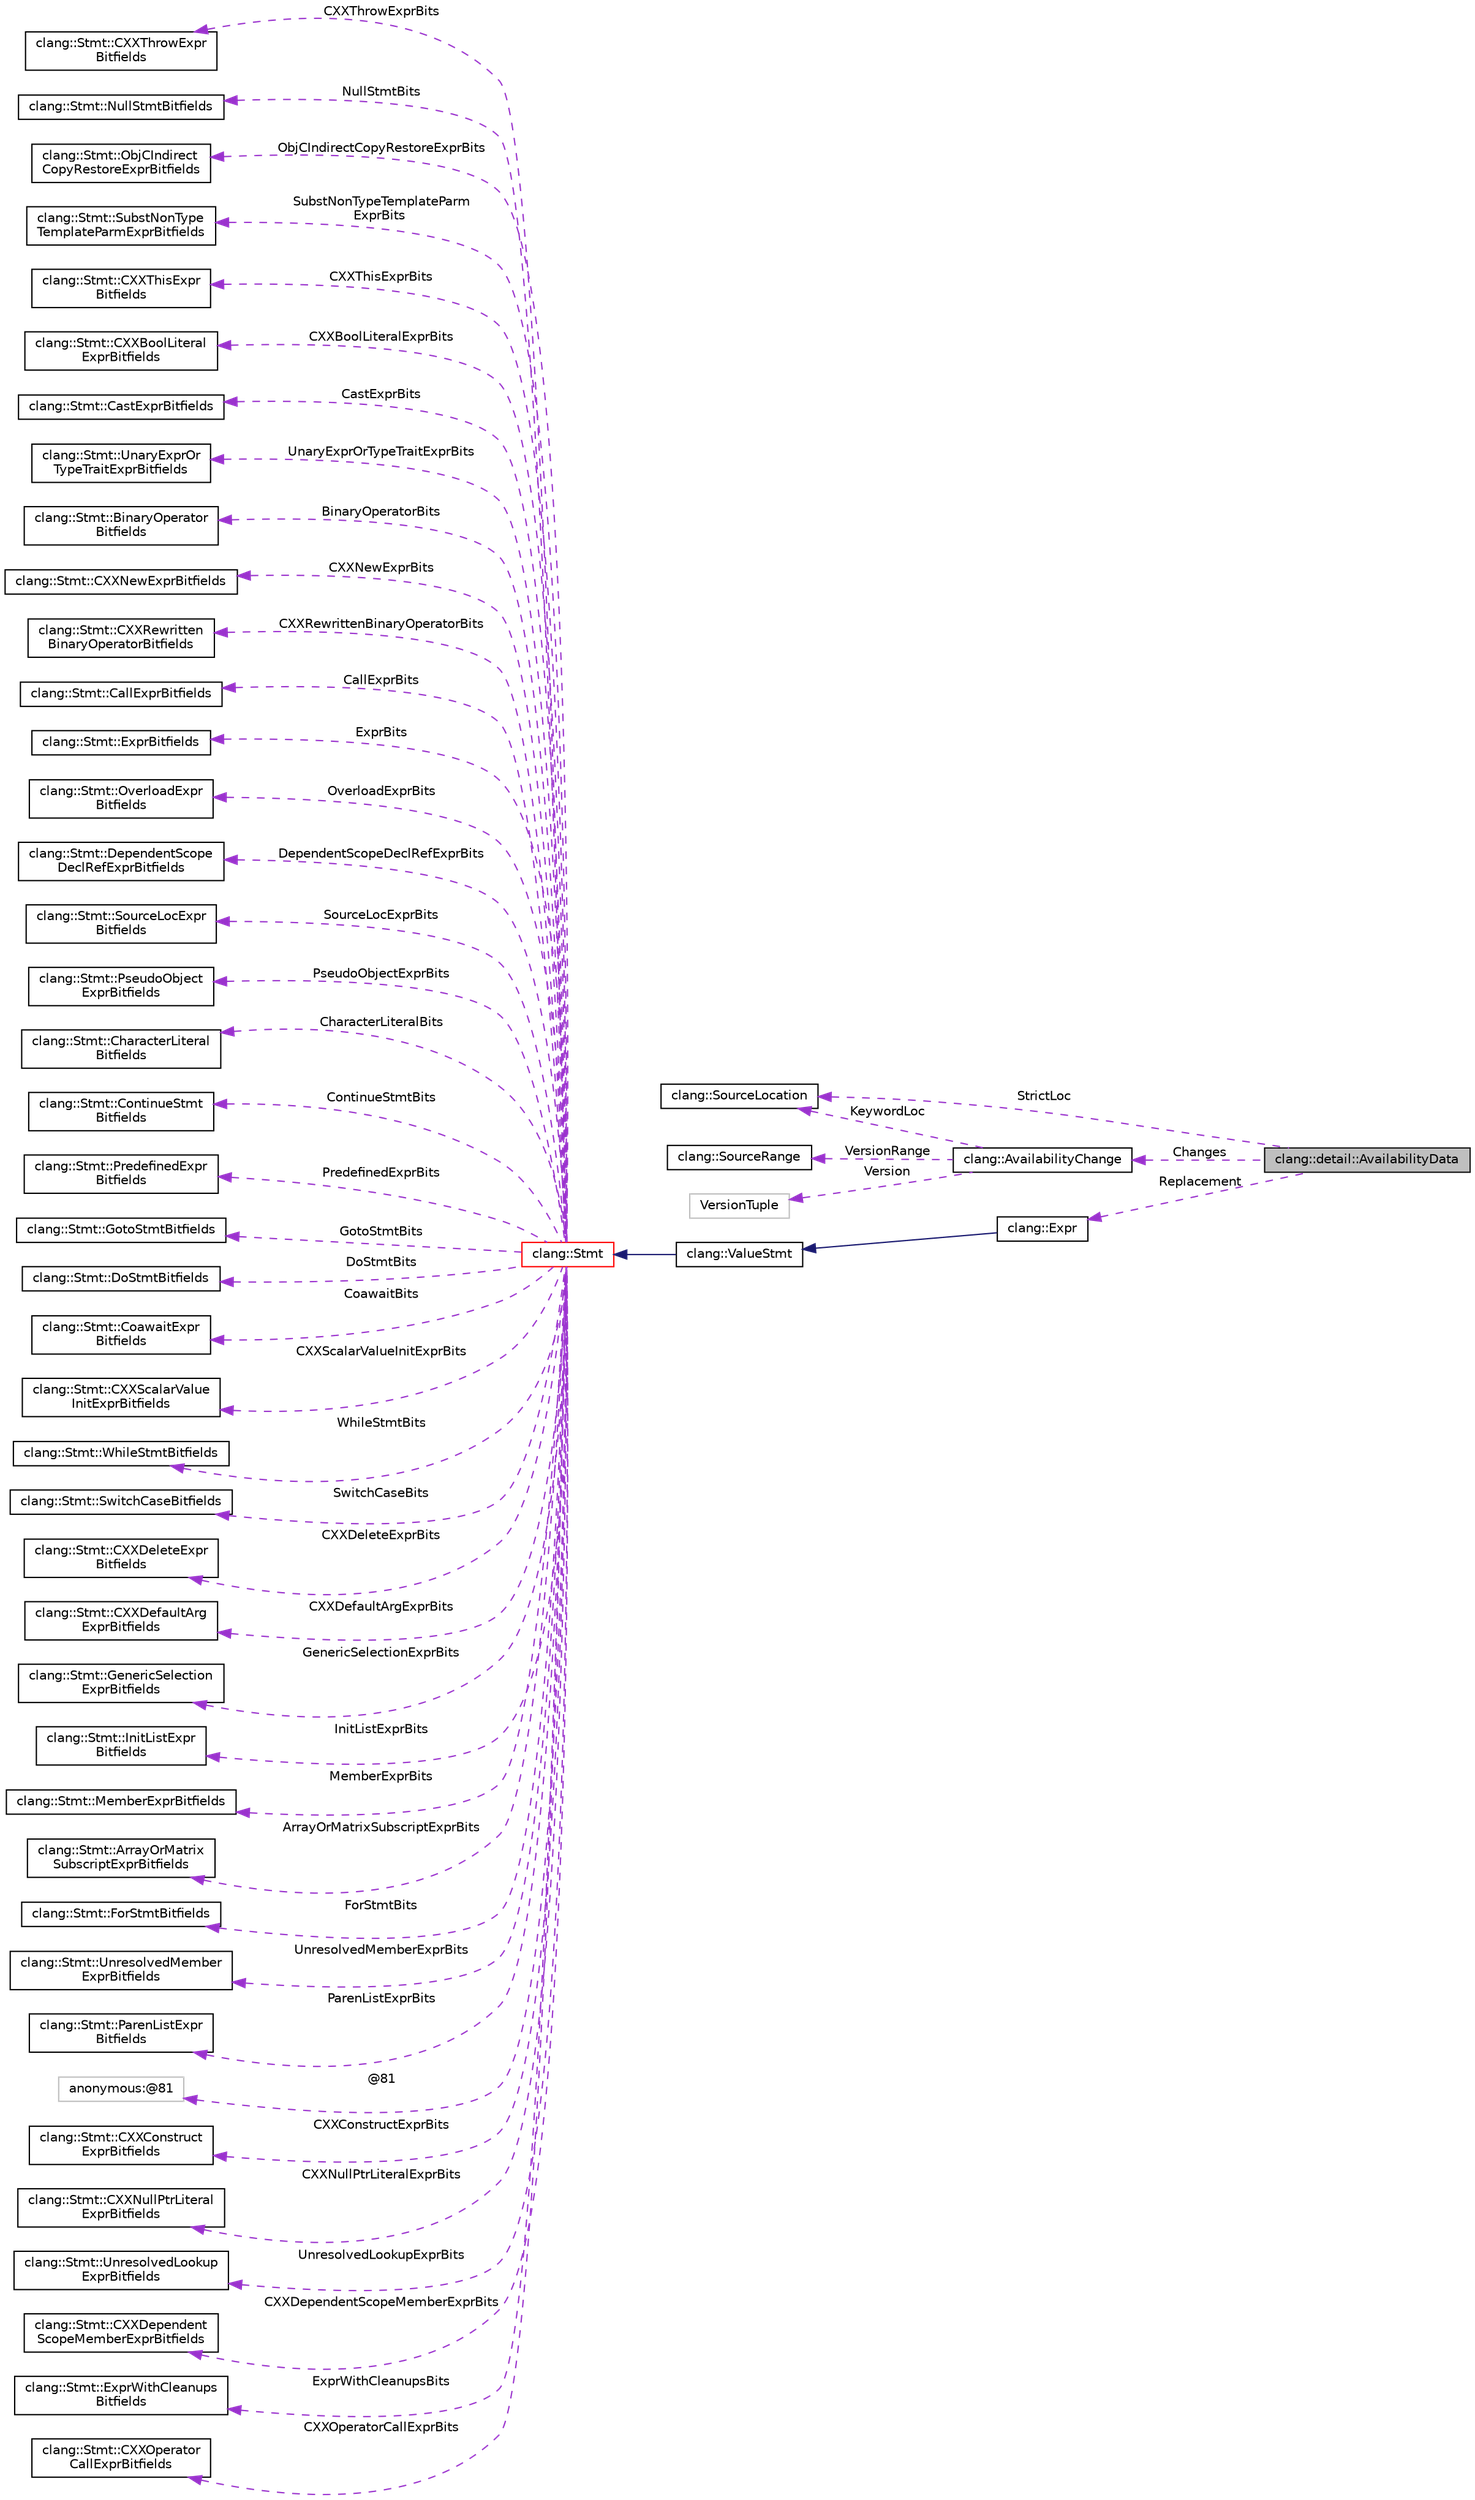 digraph "clang::detail::AvailabilityData"
{
 // LATEX_PDF_SIZE
  bgcolor="transparent";
  edge [fontname="Helvetica",fontsize="10",labelfontname="Helvetica",labelfontsize="10"];
  node [fontname="Helvetica",fontsize="10",shape=record];
  rankdir="LR";
  Node1 [label="clang::detail::AvailabilityData",height=0.2,width=0.4,color="black", fillcolor="grey75", style="filled", fontcolor="black",tooltip="Describes the trailing object for Availability attribute in ParsedAttr."];
  Node2 -> Node1 [dir="back",color="darkorchid3",fontsize="10",style="dashed",label=" StrictLoc" ,fontname="Helvetica"];
  Node2 [label="clang::SourceLocation",height=0.2,width=0.4,color="black",URL="$classclang_1_1SourceLocation.html",tooltip="Encodes a location in the source."];
  Node3 -> Node1 [dir="back",color="darkorchid3",fontsize="10",style="dashed",label=" Changes" ,fontname="Helvetica"];
  Node3 [label="clang::AvailabilityChange",height=0.2,width=0.4,color="black",URL="$structclang_1_1AvailabilityChange.html",tooltip="Represents information about a change in availability for an entity, which is part of the encoding of..."];
  Node4 -> Node3 [dir="back",color="darkorchid3",fontsize="10",style="dashed",label=" VersionRange" ,fontname="Helvetica"];
  Node4 [label="clang::SourceRange",height=0.2,width=0.4,color="black",URL="$classclang_1_1SourceRange.html",tooltip="A trivial tuple used to represent a source range."];
  Node5 -> Node3 [dir="back",color="darkorchid3",fontsize="10",style="dashed",label=" Version" ,fontname="Helvetica"];
  Node5 [label="VersionTuple",height=0.2,width=0.4,color="grey75",tooltip=" "];
  Node2 -> Node3 [dir="back",color="darkorchid3",fontsize="10",style="dashed",label=" KeywordLoc" ,fontname="Helvetica"];
  Node6 -> Node1 [dir="back",color="darkorchid3",fontsize="10",style="dashed",label=" Replacement" ,fontname="Helvetica"];
  Node6 [label="clang::Expr",height=0.2,width=0.4,color="black",URL="$classclang_1_1Expr.html",tooltip="This represents one expression."];
  Node7 -> Node6 [dir="back",color="midnightblue",fontsize="10",style="solid",fontname="Helvetica"];
  Node7 [label="clang::ValueStmt",height=0.2,width=0.4,color="black",URL="$classclang_1_1ValueStmt.html",tooltip="Represents a statement that could possibly have a value and type."];
  Node8 -> Node7 [dir="back",color="midnightblue",fontsize="10",style="solid",fontname="Helvetica"];
  Node8 [label="clang::Stmt",height=0.2,width=0.4,color="red",URL="$classclang_1_1Stmt.html",tooltip="Stmt - This represents one statement."];
  Node9 -> Node8 [dir="back",color="darkorchid3",fontsize="10",style="dashed",label=" CXXThrowExprBits" ,fontname="Helvetica"];
  Node9 [label="clang::Stmt::CXXThrowExpr\lBitfields",height=0.2,width=0.4,color="black",URL="$classclang_1_1Stmt_1_1CXXThrowExprBitfields.html",tooltip=" "];
  Node10 -> Node8 [dir="back",color="darkorchid3",fontsize="10",style="dashed",label=" NullStmtBits" ,fontname="Helvetica"];
  Node10 [label="clang::Stmt::NullStmtBitfields",height=0.2,width=0.4,color="black",URL="$classclang_1_1Stmt_1_1NullStmtBitfields.html",tooltip=" "];
  Node11 -> Node8 [dir="back",color="darkorchid3",fontsize="10",style="dashed",label=" ObjCIndirectCopyRestoreExprBits" ,fontname="Helvetica"];
  Node11 [label="clang::Stmt::ObjCIndirect\lCopyRestoreExprBitfields",height=0.2,width=0.4,color="black",URL="$classclang_1_1Stmt_1_1ObjCIndirectCopyRestoreExprBitfields.html",tooltip=" "];
  Node12 -> Node8 [dir="back",color="darkorchid3",fontsize="10",style="dashed",label=" SubstNonTypeTemplateParm\lExprBits" ,fontname="Helvetica"];
  Node12 [label="clang::Stmt::SubstNonType\lTemplateParmExprBitfields",height=0.2,width=0.4,color="black",URL="$classclang_1_1Stmt_1_1SubstNonTypeTemplateParmExprBitfields.html",tooltip=" "];
  Node13 -> Node8 [dir="back",color="darkorchid3",fontsize="10",style="dashed",label=" CXXThisExprBits" ,fontname="Helvetica"];
  Node13 [label="clang::Stmt::CXXThisExpr\lBitfields",height=0.2,width=0.4,color="black",URL="$classclang_1_1Stmt_1_1CXXThisExprBitfields.html",tooltip=" "];
  Node14 -> Node8 [dir="back",color="darkorchid3",fontsize="10",style="dashed",label=" CXXBoolLiteralExprBits" ,fontname="Helvetica"];
  Node14 [label="clang::Stmt::CXXBoolLiteral\lExprBitfields",height=0.2,width=0.4,color="black",URL="$classclang_1_1Stmt_1_1CXXBoolLiteralExprBitfields.html",tooltip=" "];
  Node15 -> Node8 [dir="back",color="darkorchid3",fontsize="10",style="dashed",label=" CastExprBits" ,fontname="Helvetica"];
  Node15 [label="clang::Stmt::CastExprBitfields",height=0.2,width=0.4,color="black",URL="$classclang_1_1Stmt_1_1CastExprBitfields.html",tooltip=" "];
  Node16 -> Node8 [dir="back",color="darkorchid3",fontsize="10",style="dashed",label=" UnaryExprOrTypeTraitExprBits" ,fontname="Helvetica"];
  Node16 [label="clang::Stmt::UnaryExprOr\lTypeTraitExprBitfields",height=0.2,width=0.4,color="black",URL="$classclang_1_1Stmt_1_1UnaryExprOrTypeTraitExprBitfields.html",tooltip=" "];
  Node17 -> Node8 [dir="back",color="darkorchid3",fontsize="10",style="dashed",label=" BinaryOperatorBits" ,fontname="Helvetica"];
  Node17 [label="clang::Stmt::BinaryOperator\lBitfields",height=0.2,width=0.4,color="black",URL="$classclang_1_1Stmt_1_1BinaryOperatorBitfields.html",tooltip=" "];
  Node18 -> Node8 [dir="back",color="darkorchid3",fontsize="10",style="dashed",label=" CXXNewExprBits" ,fontname="Helvetica"];
  Node18 [label="clang::Stmt::CXXNewExprBitfields",height=0.2,width=0.4,color="black",URL="$classclang_1_1Stmt_1_1CXXNewExprBitfields.html",tooltip=" "];
  Node19 -> Node8 [dir="back",color="darkorchid3",fontsize="10",style="dashed",label=" CXXRewrittenBinaryOperatorBits" ,fontname="Helvetica"];
  Node19 [label="clang::Stmt::CXXRewritten\lBinaryOperatorBitfields",height=0.2,width=0.4,color="black",URL="$classclang_1_1Stmt_1_1CXXRewrittenBinaryOperatorBitfields.html",tooltip=" "];
  Node20 -> Node8 [dir="back",color="darkorchid3",fontsize="10",style="dashed",label=" CallExprBits" ,fontname="Helvetica"];
  Node20 [label="clang::Stmt::CallExprBitfields",height=0.2,width=0.4,color="black",URL="$classclang_1_1Stmt_1_1CallExprBitfields.html",tooltip=" "];
  Node21 -> Node8 [dir="back",color="darkorchid3",fontsize="10",style="dashed",label=" ExprBits" ,fontname="Helvetica"];
  Node21 [label="clang::Stmt::ExprBitfields",height=0.2,width=0.4,color="black",URL="$classclang_1_1Stmt_1_1ExprBitfields.html",tooltip=" "];
  Node22 -> Node8 [dir="back",color="darkorchid3",fontsize="10",style="dashed",label=" OverloadExprBits" ,fontname="Helvetica"];
  Node22 [label="clang::Stmt::OverloadExpr\lBitfields",height=0.2,width=0.4,color="black",URL="$classclang_1_1Stmt_1_1OverloadExprBitfields.html",tooltip=" "];
  Node23 -> Node8 [dir="back",color="darkorchid3",fontsize="10",style="dashed",label=" DependentScopeDeclRefExprBits" ,fontname="Helvetica"];
  Node23 [label="clang::Stmt::DependentScope\lDeclRefExprBitfields",height=0.2,width=0.4,color="black",URL="$classclang_1_1Stmt_1_1DependentScopeDeclRefExprBitfields.html",tooltip=" "];
  Node24 -> Node8 [dir="back",color="darkorchid3",fontsize="10",style="dashed",label=" SourceLocExprBits" ,fontname="Helvetica"];
  Node24 [label="clang::Stmt::SourceLocExpr\lBitfields",height=0.2,width=0.4,color="black",URL="$classclang_1_1Stmt_1_1SourceLocExprBitfields.html",tooltip=" "];
  Node25 -> Node8 [dir="back",color="darkorchid3",fontsize="10",style="dashed",label=" PseudoObjectExprBits" ,fontname="Helvetica"];
  Node25 [label="clang::Stmt::PseudoObject\lExprBitfields",height=0.2,width=0.4,color="black",URL="$classclang_1_1Stmt_1_1PseudoObjectExprBitfields.html",tooltip=" "];
  Node26 -> Node8 [dir="back",color="darkorchid3",fontsize="10",style="dashed",label=" CharacterLiteralBits" ,fontname="Helvetica"];
  Node26 [label="clang::Stmt::CharacterLiteral\lBitfields",height=0.2,width=0.4,color="black",URL="$classclang_1_1Stmt_1_1CharacterLiteralBitfields.html",tooltip=" "];
  Node27 -> Node8 [dir="back",color="darkorchid3",fontsize="10",style="dashed",label=" ContinueStmtBits" ,fontname="Helvetica"];
  Node27 [label="clang::Stmt::ContinueStmt\lBitfields",height=0.2,width=0.4,color="black",URL="$classclang_1_1Stmt_1_1ContinueStmtBitfields.html",tooltip=" "];
  Node28 -> Node8 [dir="back",color="darkorchid3",fontsize="10",style="dashed",label=" PredefinedExprBits" ,fontname="Helvetica"];
  Node28 [label="clang::Stmt::PredefinedExpr\lBitfields",height=0.2,width=0.4,color="black",URL="$classclang_1_1Stmt_1_1PredefinedExprBitfields.html",tooltip=" "];
  Node29 -> Node8 [dir="back",color="darkorchid3",fontsize="10",style="dashed",label=" GotoStmtBits" ,fontname="Helvetica"];
  Node29 [label="clang::Stmt::GotoStmtBitfields",height=0.2,width=0.4,color="black",URL="$classclang_1_1Stmt_1_1GotoStmtBitfields.html",tooltip=" "];
  Node30 -> Node8 [dir="back",color="darkorchid3",fontsize="10",style="dashed",label=" DoStmtBits" ,fontname="Helvetica"];
  Node30 [label="clang::Stmt::DoStmtBitfields",height=0.2,width=0.4,color="black",URL="$classclang_1_1Stmt_1_1DoStmtBitfields.html",tooltip=" "];
  Node31 -> Node8 [dir="back",color="darkorchid3",fontsize="10",style="dashed",label=" CoawaitBits" ,fontname="Helvetica"];
  Node31 [label="clang::Stmt::CoawaitExpr\lBitfields",height=0.2,width=0.4,color="black",URL="$classclang_1_1Stmt_1_1CoawaitExprBitfields.html",tooltip=" "];
  Node32 -> Node8 [dir="back",color="darkorchid3",fontsize="10",style="dashed",label=" CXXScalarValueInitExprBits" ,fontname="Helvetica"];
  Node32 [label="clang::Stmt::CXXScalarValue\lInitExprBitfields",height=0.2,width=0.4,color="black",URL="$classclang_1_1Stmt_1_1CXXScalarValueInitExprBitfields.html",tooltip=" "];
  Node33 -> Node8 [dir="back",color="darkorchid3",fontsize="10",style="dashed",label=" WhileStmtBits" ,fontname="Helvetica"];
  Node33 [label="clang::Stmt::WhileStmtBitfields",height=0.2,width=0.4,color="black",URL="$classclang_1_1Stmt_1_1WhileStmtBitfields.html",tooltip=" "];
  Node34 -> Node8 [dir="back",color="darkorchid3",fontsize="10",style="dashed",label=" SwitchCaseBits" ,fontname="Helvetica"];
  Node34 [label="clang::Stmt::SwitchCaseBitfields",height=0.2,width=0.4,color="black",URL="$classclang_1_1Stmt_1_1SwitchCaseBitfields.html",tooltip=" "];
  Node35 -> Node8 [dir="back",color="darkorchid3",fontsize="10",style="dashed",label=" CXXDeleteExprBits" ,fontname="Helvetica"];
  Node35 [label="clang::Stmt::CXXDeleteExpr\lBitfields",height=0.2,width=0.4,color="black",URL="$classclang_1_1Stmt_1_1CXXDeleteExprBitfields.html",tooltip=" "];
  Node36 -> Node8 [dir="back",color="darkorchid3",fontsize="10",style="dashed",label=" CXXDefaultArgExprBits" ,fontname="Helvetica"];
  Node36 [label="clang::Stmt::CXXDefaultArg\lExprBitfields",height=0.2,width=0.4,color="black",URL="$classclang_1_1Stmt_1_1CXXDefaultArgExprBitfields.html",tooltip=" "];
  Node37 -> Node8 [dir="back",color="darkorchid3",fontsize="10",style="dashed",label=" GenericSelectionExprBits" ,fontname="Helvetica"];
  Node37 [label="clang::Stmt::GenericSelection\lExprBitfields",height=0.2,width=0.4,color="black",URL="$classclang_1_1Stmt_1_1GenericSelectionExprBitfields.html",tooltip=" "];
  Node38 -> Node8 [dir="back",color="darkorchid3",fontsize="10",style="dashed",label=" InitListExprBits" ,fontname="Helvetica"];
  Node38 [label="clang::Stmt::InitListExpr\lBitfields",height=0.2,width=0.4,color="black",URL="$classclang_1_1Stmt_1_1InitListExprBitfields.html",tooltip=" "];
  Node39 -> Node8 [dir="back",color="darkorchid3",fontsize="10",style="dashed",label=" MemberExprBits" ,fontname="Helvetica"];
  Node39 [label="clang::Stmt::MemberExprBitfields",height=0.2,width=0.4,color="black",URL="$classclang_1_1Stmt_1_1MemberExprBitfields.html",tooltip=" "];
  Node40 -> Node8 [dir="back",color="darkorchid3",fontsize="10",style="dashed",label=" ArrayOrMatrixSubscriptExprBits" ,fontname="Helvetica"];
  Node40 [label="clang::Stmt::ArrayOrMatrix\lSubscriptExprBitfields",height=0.2,width=0.4,color="black",URL="$classclang_1_1Stmt_1_1ArrayOrMatrixSubscriptExprBitfields.html",tooltip=" "];
  Node41 -> Node8 [dir="back",color="darkorchid3",fontsize="10",style="dashed",label=" ForStmtBits" ,fontname="Helvetica"];
  Node41 [label="clang::Stmt::ForStmtBitfields",height=0.2,width=0.4,color="black",URL="$classclang_1_1Stmt_1_1ForStmtBitfields.html",tooltip=" "];
  Node42 -> Node8 [dir="back",color="darkorchid3",fontsize="10",style="dashed",label=" UnresolvedMemberExprBits" ,fontname="Helvetica"];
  Node42 [label="clang::Stmt::UnresolvedMember\lExprBitfields",height=0.2,width=0.4,color="black",URL="$classclang_1_1Stmt_1_1UnresolvedMemberExprBitfields.html",tooltip=" "];
  Node43 -> Node8 [dir="back",color="darkorchid3",fontsize="10",style="dashed",label=" ParenListExprBits" ,fontname="Helvetica"];
  Node43 [label="clang::Stmt::ParenListExpr\lBitfields",height=0.2,width=0.4,color="black",URL="$classclang_1_1Stmt_1_1ParenListExprBitfields.html",tooltip=" "];
  Node44 -> Node8 [dir="back",color="darkorchid3",fontsize="10",style="dashed",label=" @81" ,fontname="Helvetica"];
  Node44 [label="anonymous:@81",height=0.2,width=0.4,color="grey75",tooltip=" "];
  Node45 -> Node8 [dir="back",color="darkorchid3",fontsize="10",style="dashed",label=" CXXConstructExprBits" ,fontname="Helvetica"];
  Node45 [label="clang::Stmt::CXXConstruct\lExprBitfields",height=0.2,width=0.4,color="black",URL="$classclang_1_1Stmt_1_1CXXConstructExprBitfields.html",tooltip=" "];
  Node46 -> Node8 [dir="back",color="darkorchid3",fontsize="10",style="dashed",label=" CXXNullPtrLiteralExprBits" ,fontname="Helvetica"];
  Node46 [label="clang::Stmt::CXXNullPtrLiteral\lExprBitfields",height=0.2,width=0.4,color="black",URL="$classclang_1_1Stmt_1_1CXXNullPtrLiteralExprBitfields.html",tooltip=" "];
  Node47 -> Node8 [dir="back",color="darkorchid3",fontsize="10",style="dashed",label=" UnresolvedLookupExprBits" ,fontname="Helvetica"];
  Node47 [label="clang::Stmt::UnresolvedLookup\lExprBitfields",height=0.2,width=0.4,color="black",URL="$classclang_1_1Stmt_1_1UnresolvedLookupExprBitfields.html",tooltip=" "];
  Node48 -> Node8 [dir="back",color="darkorchid3",fontsize="10",style="dashed",label=" CXXDependentScopeMemberExprBits" ,fontname="Helvetica"];
  Node48 [label="clang::Stmt::CXXDependent\lScopeMemberExprBitfields",height=0.2,width=0.4,color="black",URL="$classclang_1_1Stmt_1_1CXXDependentScopeMemberExprBitfields.html",tooltip=" "];
  Node49 -> Node8 [dir="back",color="darkorchid3",fontsize="10",style="dashed",label=" ExprWithCleanupsBits" ,fontname="Helvetica"];
  Node49 [label="clang::Stmt::ExprWithCleanups\lBitfields",height=0.2,width=0.4,color="black",URL="$classclang_1_1Stmt_1_1ExprWithCleanupsBitfields.html",tooltip=" "];
  Node50 -> Node8 [dir="back",color="darkorchid3",fontsize="10",style="dashed",label=" CXXOperatorCallExprBits" ,fontname="Helvetica"];
  Node50 [label="clang::Stmt::CXXOperator\lCallExprBitfields",height=0.2,width=0.4,color="black",URL="$classclang_1_1Stmt_1_1CXXOperatorCallExprBitfields.html",tooltip=" "];
}
